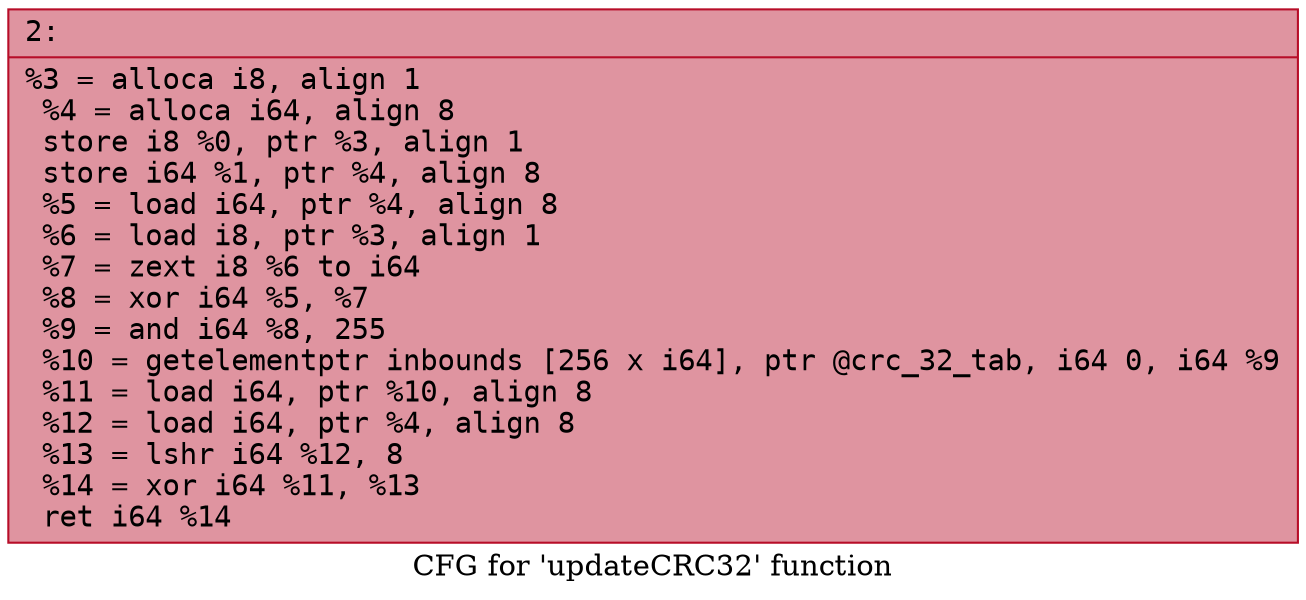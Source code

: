 digraph "CFG for 'updateCRC32' function" {
	label="CFG for 'updateCRC32' function";

	Node0x60000392c690 [shape=record,color="#b70d28ff", style=filled, fillcolor="#b70d2870" fontname="Courier",label="{2:\l|  %3 = alloca i8, align 1\l  %4 = alloca i64, align 8\l  store i8 %0, ptr %3, align 1\l  store i64 %1, ptr %4, align 8\l  %5 = load i64, ptr %4, align 8\l  %6 = load i8, ptr %3, align 1\l  %7 = zext i8 %6 to i64\l  %8 = xor i64 %5, %7\l  %9 = and i64 %8, 255\l  %10 = getelementptr inbounds [256 x i64], ptr @crc_32_tab, i64 0, i64 %9\l  %11 = load i64, ptr %10, align 8\l  %12 = load i64, ptr %4, align 8\l  %13 = lshr i64 %12, 8\l  %14 = xor i64 %11, %13\l  ret i64 %14\l}"];
}
